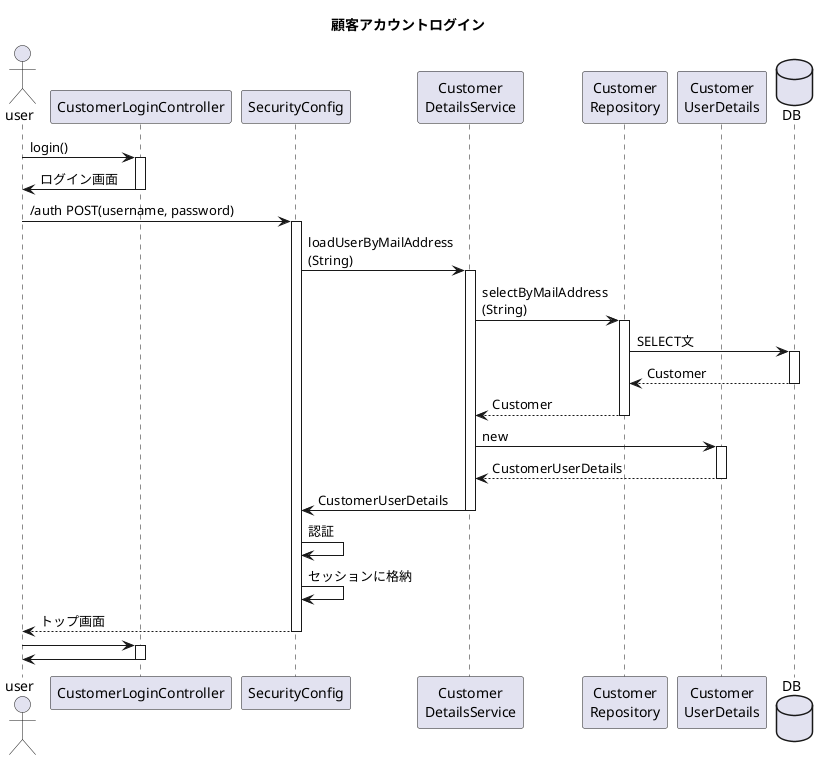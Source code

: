 @startuml
title 顧客アカウントログイン
actor user
participant "CustomerLoginController" as controller
participant "SecurityConfig" as security
participant "Customer\nDetailsService" as service
participant "Customer\nRepository" as repository
participant "Customer\nUserDetails" as details
database DB as db

user -> controller++:login()
controller -> user--:ログイン画面
user -> security++:/auth POST(username, password)
security -> service++:loadUserByMailAddress\n(String)
service -> repository++:selectByMailAddress\n(String)
repository -> db++:SELECT文
db --> repository--:Customer
repository --> service--:Customer
service -> details++:new
details --> service--:CustomerUserDetails
service -> security--:CustomerUserDetails
security -> security:認証
security -> security:セッションに格納
security --> user--:トップ画面
user -> controller++:
controller -> user--:

@enduml